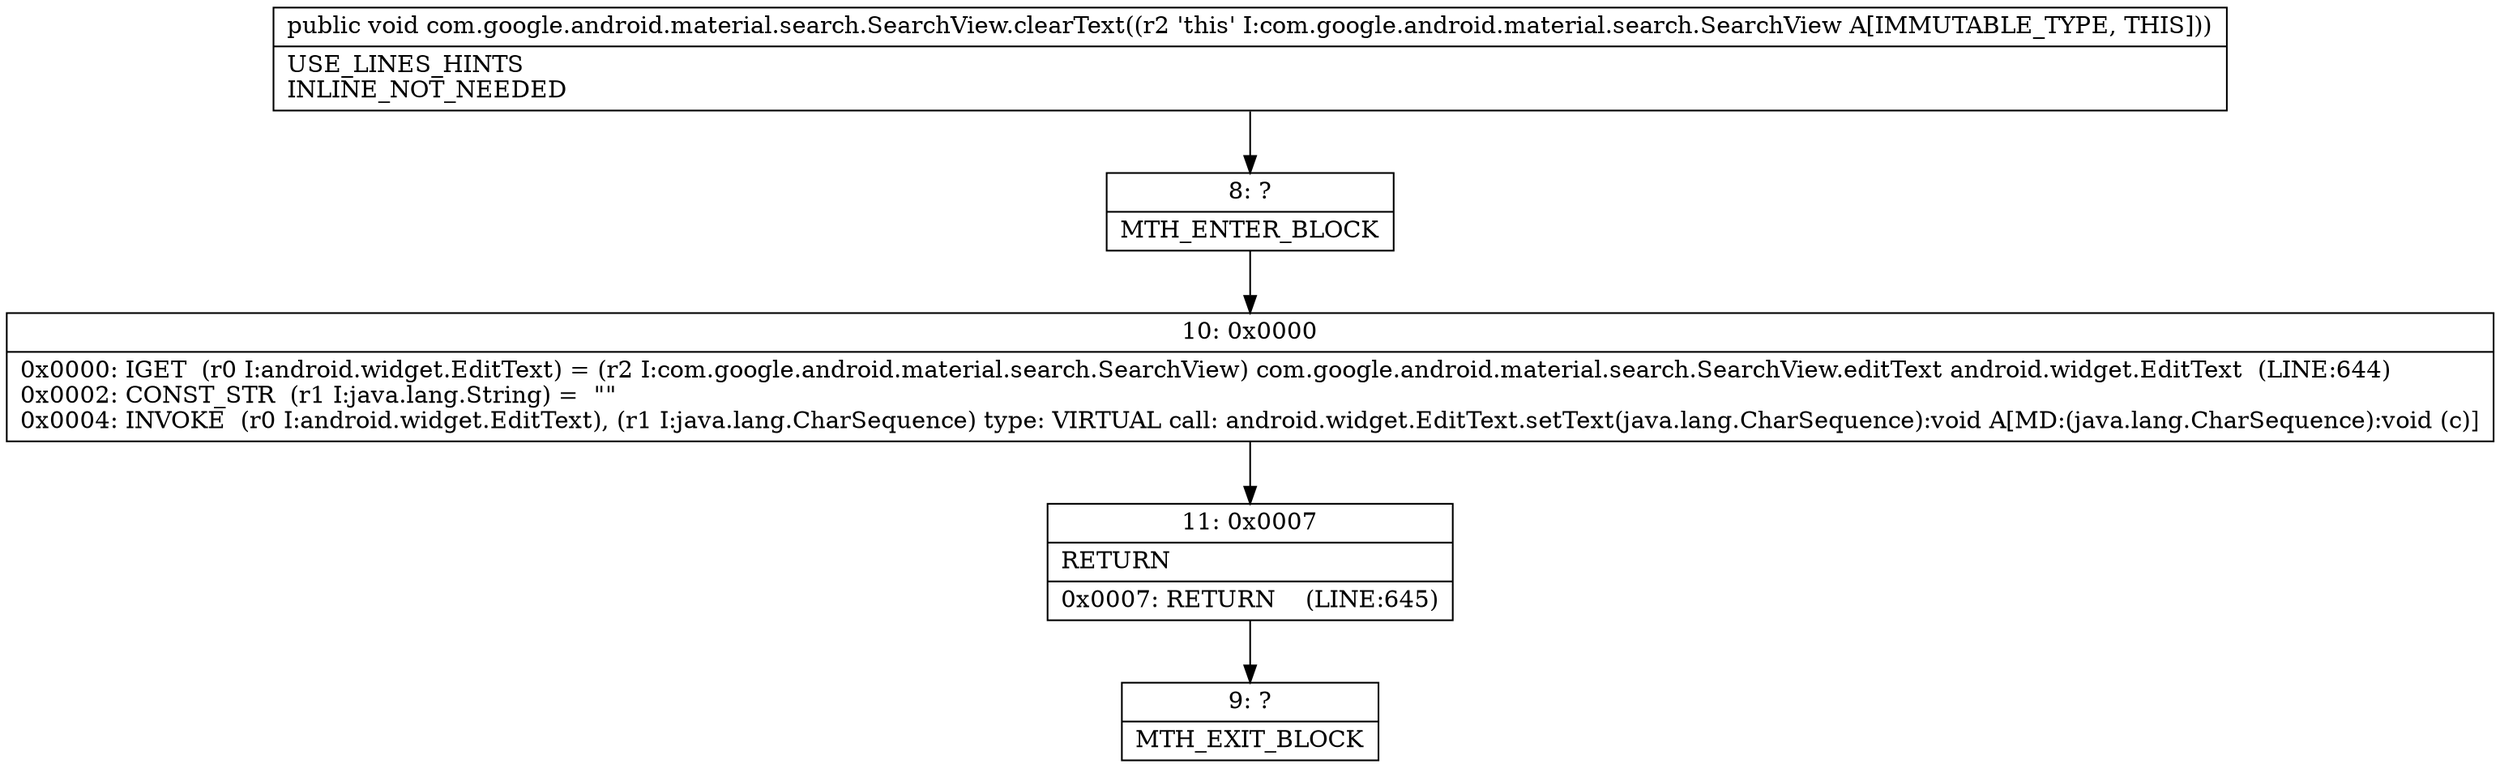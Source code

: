 digraph "CFG forcom.google.android.material.search.SearchView.clearText()V" {
Node_8 [shape=record,label="{8\:\ ?|MTH_ENTER_BLOCK\l}"];
Node_10 [shape=record,label="{10\:\ 0x0000|0x0000: IGET  (r0 I:android.widget.EditText) = (r2 I:com.google.android.material.search.SearchView) com.google.android.material.search.SearchView.editText android.widget.EditText  (LINE:644)\l0x0002: CONST_STR  (r1 I:java.lang.String) =  \"\" \l0x0004: INVOKE  (r0 I:android.widget.EditText), (r1 I:java.lang.CharSequence) type: VIRTUAL call: android.widget.EditText.setText(java.lang.CharSequence):void A[MD:(java.lang.CharSequence):void (c)]\l}"];
Node_11 [shape=record,label="{11\:\ 0x0007|RETURN\l|0x0007: RETURN    (LINE:645)\l}"];
Node_9 [shape=record,label="{9\:\ ?|MTH_EXIT_BLOCK\l}"];
MethodNode[shape=record,label="{public void com.google.android.material.search.SearchView.clearText((r2 'this' I:com.google.android.material.search.SearchView A[IMMUTABLE_TYPE, THIS]))  | USE_LINES_HINTS\lINLINE_NOT_NEEDED\l}"];
MethodNode -> Node_8;Node_8 -> Node_10;
Node_10 -> Node_11;
Node_11 -> Node_9;
}

